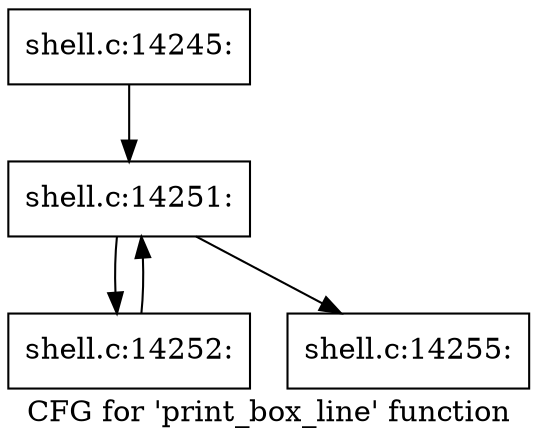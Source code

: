 digraph "CFG for 'print_box_line' function" {
	label="CFG for 'print_box_line' function";

	Node0x56027742a2e0 [shape=record,label="{shell.c:14245:}"];
	Node0x56027742a2e0 -> Node0x56027742f800;
	Node0x56027742f800 [shape=record,label="{shell.c:14251:}"];
	Node0x56027742f800 -> Node0x56027742fbb0;
	Node0x56027742f800 -> Node0x56027742f960;
	Node0x56027742fbb0 [shape=record,label="{shell.c:14252:}"];
	Node0x56027742fbb0 -> Node0x56027742f800;
	Node0x56027742f960 [shape=record,label="{shell.c:14255:}"];
}
